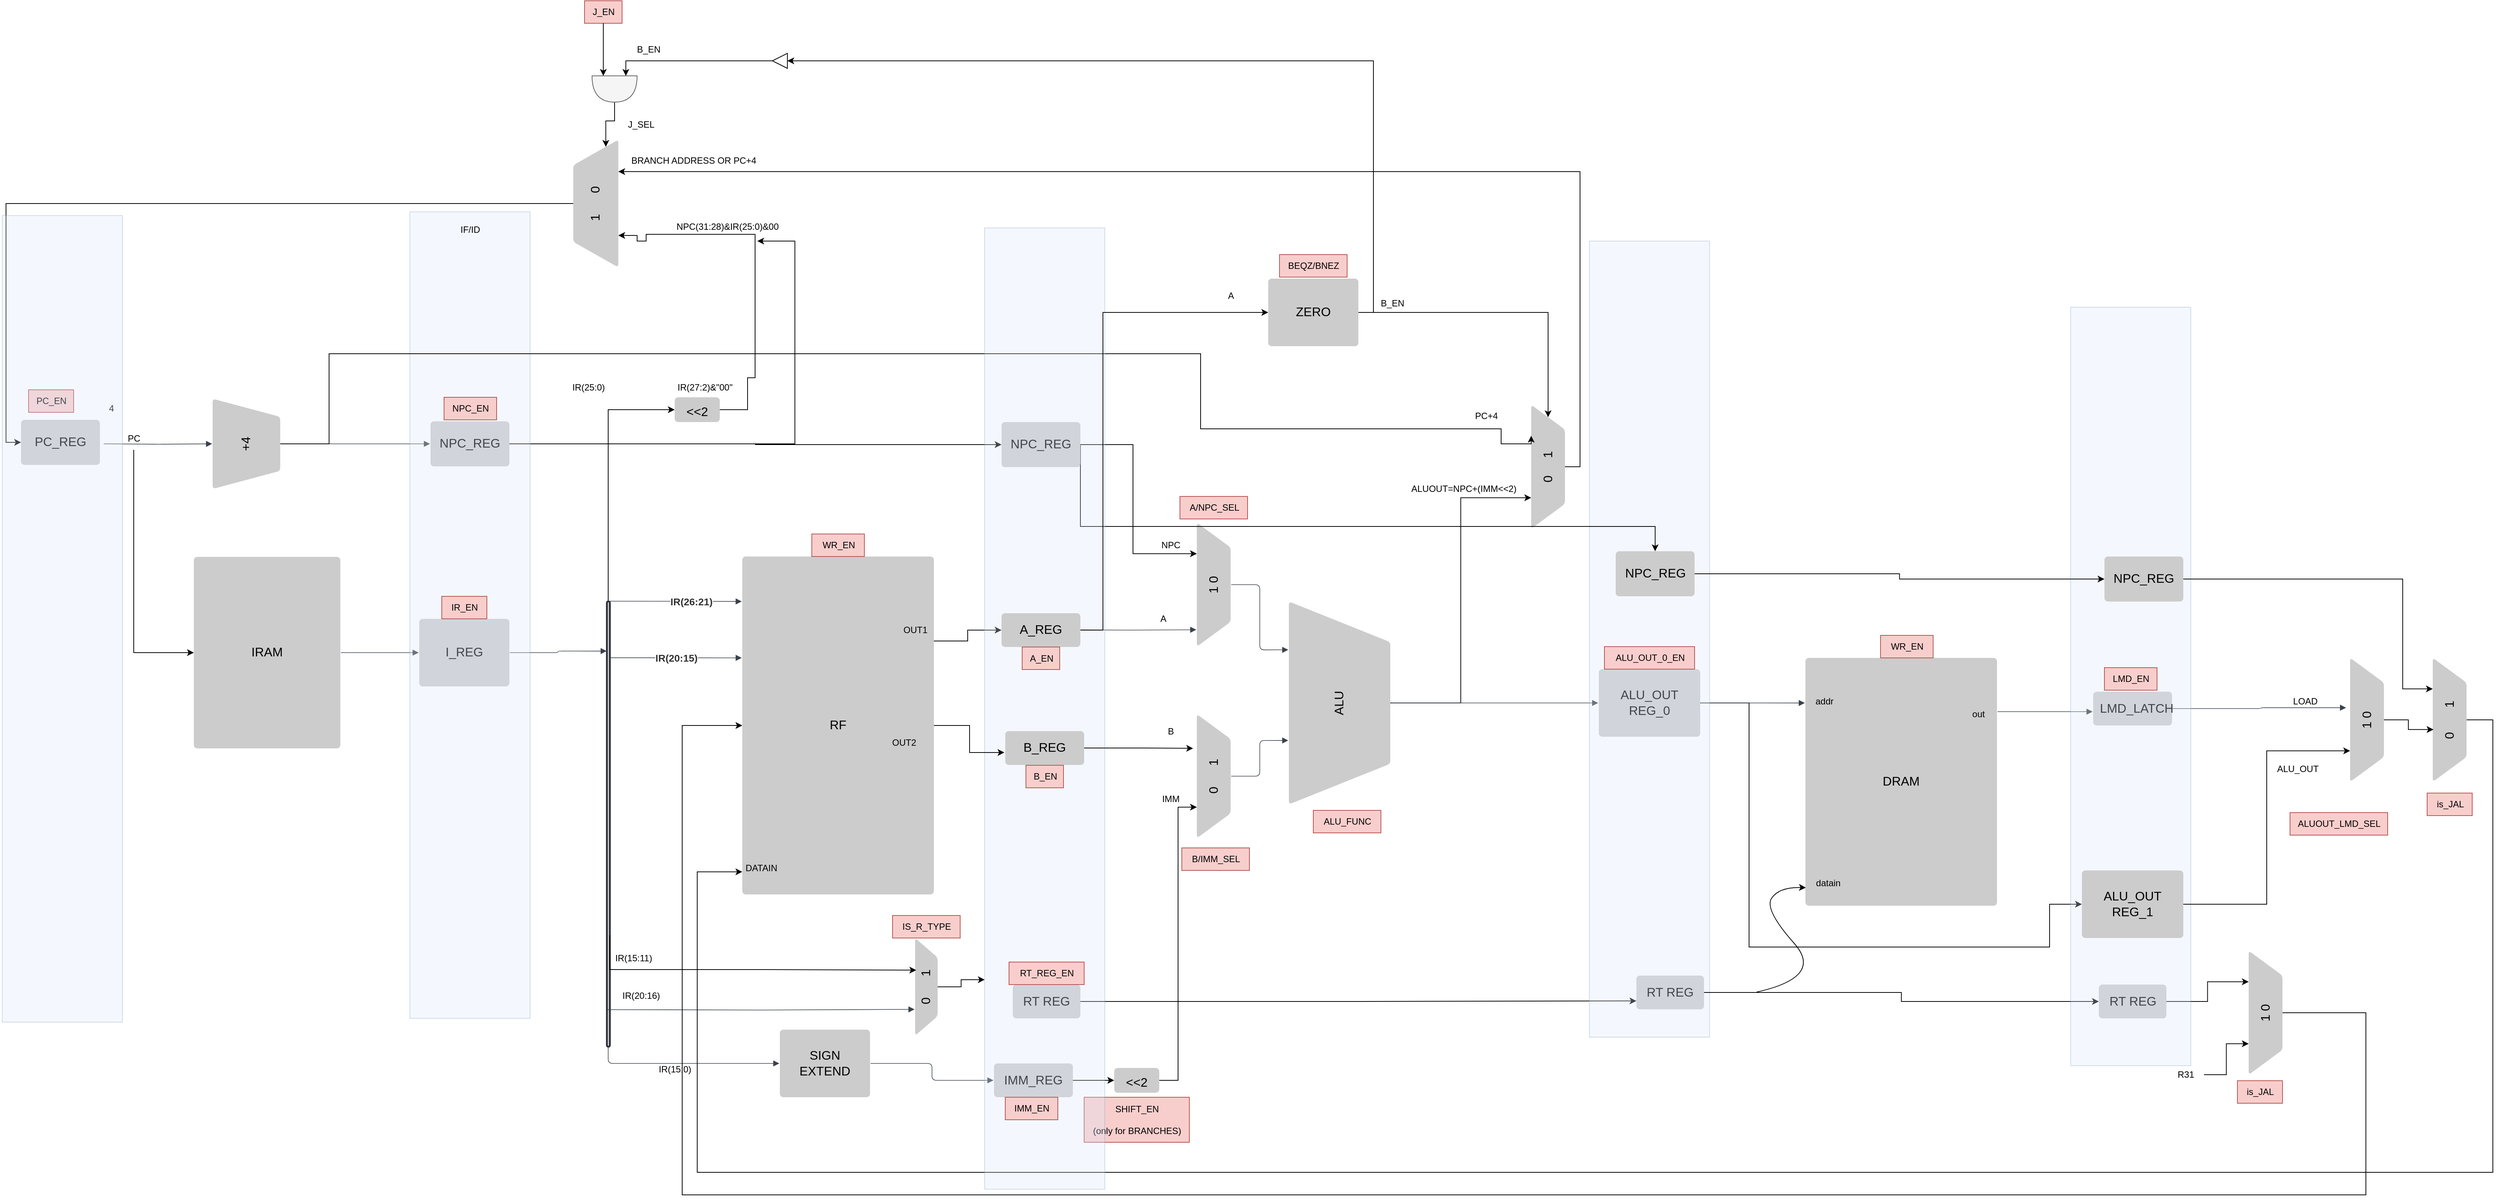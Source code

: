 <mxfile version="24.7.17">
  <diagram name="Pagina-1" id="VF12jzQx4WHkGVCLPFT3">
    <mxGraphModel dx="2577" dy="2039" grid="1" gridSize="10" guides="1" tooltips="1" connect="1" arrows="1" fold="1" page="1" pageScale="1" pageWidth="827" pageHeight="1169" math="0" shadow="0">
      <root>
        <mxCell id="0" />
        <mxCell id="1" parent="0" />
        <mxCell id="ac7sOVTGAVCWWNx8inIU-1" value="IRAM" style="html=1;overflow=block;blockSpacing=1;whiteSpace=wrap;fontSize=16.7;spacing=9;strokeColor=#unset;rounded=1;absoluteArcSize=1;arcSize=9;fillColor=#CCCCCC;strokeWidth=NaN;lucidId=NZ.bleISBhRL;" parent="1" vertex="1">
          <mxGeometry x="-390" y="-359.5" width="195" height="255" as="geometry" />
        </mxCell>
        <mxCell id="ac7sOVTGAVCWWNx8inIU-2" value="+4" style="html=1;overflow=block;blockSpacing=1;whiteSpace=wrap;shape=trapezoid;perimeter=trapezoidPerimeter;anchorPointDirection=0;flipV=1;fontSize=16.7;spacing=3.8;strokeColor=#unset;rounded=1;absoluteArcSize=1;arcSize=9;rotation=-90;fillColor=#CCCCCC;strokeWidth=NaN;lucidId=G0.bH-xJmwz0;" parent="1" vertex="1">
          <mxGeometry x="-380" y="-555" width="120" height="90" as="geometry" />
        </mxCell>
        <mxCell id="nRZXczIh0QPfaE9CZFo--6" style="edgeStyle=orthogonalEdgeStyle;rounded=0;orthogonalLoop=1;jettySize=auto;html=1;exitX=1;exitY=0.5;exitDx=0;exitDy=0;" parent="1" source="ac7sOVTGAVCWWNx8inIU-3" edge="1">
          <mxGeometry relative="1" as="geometry">
            <mxPoint x="360" y="-780" as="targetPoint" />
            <Array as="points">
              <mxPoint x="410" y="-510" />
              <mxPoint x="410" y="-780" />
            </Array>
          </mxGeometry>
        </mxCell>
        <mxCell id="nRZXczIh0QPfaE9CZFo--41" style="edgeStyle=orthogonalEdgeStyle;rounded=0;orthogonalLoop=1;jettySize=auto;html=1;exitX=1;exitY=0.5;exitDx=0;exitDy=0;entryX=0;entryY=0.5;entryDx=0;entryDy=0;" parent="1" source="ac7sOVTGAVCWWNx8inIU-3" target="nRZXczIh0QPfaE9CZFo--38" edge="1">
          <mxGeometry relative="1" as="geometry" />
        </mxCell>
        <mxCell id="ac7sOVTGAVCWWNx8inIU-3" value="NPC_REG" style="html=1;overflow=block;blockSpacing=1;whiteSpace=wrap;fontSize=16.7;spacing=9;strokeColor=#unset;rounded=1;absoluteArcSize=1;arcSize=9;fillColor=#CCCCCC;strokeWidth=NaN;lucidId=.0.b5J2gKZFC;" parent="1" vertex="1">
          <mxGeometry x="-75" y="-540" width="105" height="60" as="geometry" />
        </mxCell>
        <mxCell id="ac7sOVTGAVCWWNx8inIU-4" value="" style="html=1;jettySize=18;whiteSpace=wrap;fontSize=13;strokeColor=#3a414a;strokeOpacity=100;strokeWidth=0.8;rounded=1;arcSize=12;edgeStyle=orthogonalEdgeStyle;startArrow=none;endArrow=block;endFill=1;exitX=0.5;exitY=-0.008;exitPerimeter=0;entryX=-0.007;entryY=0.5;entryPerimeter=0;lucidId=q1.bcqjl9A.W;fillColor=#CCCCCC;" parent="1" source="ac7sOVTGAVCWWNx8inIU-2" target="ac7sOVTGAVCWWNx8inIU-3" edge="1">
          <mxGeometry width="100" height="100" relative="1" as="geometry">
            <Array as="points" />
          </mxGeometry>
        </mxCell>
        <mxCell id="ac7sOVTGAVCWWNx8inIU-5" value="I_REG" style="html=1;overflow=block;blockSpacing=1;whiteSpace=wrap;fontSize=16.7;spacing=9;strokeColor=#unset;rounded=1;absoluteArcSize=1;arcSize=9;fillColor=#CCCCCC;strokeWidth=NaN;lucidId=G1.bgb668lM4;" parent="1" vertex="1">
          <mxGeometry x="-90" y="-277" width="120" height="90" as="geometry" />
        </mxCell>
        <mxCell id="ac7sOVTGAVCWWNx8inIU-6" value="" style="html=1;jettySize=18;whiteSpace=wrap;fontSize=13;strokeColor=#3a414a;strokeOpacity=100;strokeWidth=0.8;rounded=1;arcSize=12;edgeStyle=orthogonalEdgeStyle;startArrow=none;endArrow=block;endFill=1;exitX=1.004;exitY=0.5;exitPerimeter=0;entryX=-0.006;entryY=0.5;entryPerimeter=0;lucidId=X1.b.N6Z9KUz;fillColor=#CCCCCC;" parent="1" source="ac7sOVTGAVCWWNx8inIU-1" target="ac7sOVTGAVCWWNx8inIU-5" edge="1">
          <mxGeometry width="100" height="100" relative="1" as="geometry">
            <Array as="points" />
          </mxGeometry>
        </mxCell>
        <mxCell id="ac7sOVTGAVCWWNx8inIU-7" value="" style="html=1;jettySize=18;whiteSpace=wrap;fontSize=13;strokeColor=#3a414a;strokeOpacity=100;strokeWidth=0.8;rounded=1;arcSize=12;edgeStyle=orthogonalEdgeStyle;startArrow=none;endArrow=block;endFill=1;entryX=0.5;entryY=1.008;entryPerimeter=0;lucidId=.1.bSF-LDqKC;fillColor=#CCCCCC;" parent="1" target="ac7sOVTGAVCWWNx8inIU-2" edge="1">
          <mxGeometry width="100" height="100" relative="1" as="geometry">
            <Array as="points" />
            <mxPoint x="-510" y="-510" as="sourcePoint" />
          </mxGeometry>
        </mxCell>
        <mxCell id="nRZXczIh0QPfaE9CZFo--47" style="edgeStyle=orthogonalEdgeStyle;rounded=0;orthogonalLoop=1;jettySize=auto;html=1;exitX=1;exitY=0.25;exitDx=0;exitDy=0;entryX=0;entryY=0.5;entryDx=0;entryDy=0;" parent="1" source="ac7sOVTGAVCWWNx8inIU-9" target="nRZXczIh0QPfaE9CZFo--44" edge="1">
          <mxGeometry relative="1" as="geometry" />
        </mxCell>
        <mxCell id="ac7sOVTGAVCWWNx8inIU-9" value="RF" style="html=1;overflow=block;blockSpacing=1;whiteSpace=wrap;fontSize=16.7;spacing=9;strokeColor=#unset;rounded=1;absoluteArcSize=1;arcSize=9;fillColor=#CCCCCC;strokeWidth=NaN;lucidId=H2.bUWPoltOj;" parent="1" vertex="1">
          <mxGeometry x="340" y="-360" width="255" height="450" as="geometry" />
        </mxCell>
        <mxCell id="nRZXczIh0QPfaE9CZFo--10" style="edgeStyle=orthogonalEdgeStyle;rounded=0;orthogonalLoop=1;jettySize=auto;html=1;exitX=0;exitY=0.5;exitDx=0;exitDy=0;entryX=0;entryY=0.5;entryDx=0;entryDy=0;" parent="1" source="ac7sOVTGAVCWWNx8inIU-10" target="fmmJrZIQDY4XHAUuEfPH-16" edge="1">
          <mxGeometry relative="1" as="geometry">
            <mxPoint x="160" y="-620" as="targetPoint" />
          </mxGeometry>
        </mxCell>
        <mxCell id="ac7sOVTGAVCWWNx8inIU-10" value="" style="html=1;overflow=block;blockSpacing=1;whiteSpace=wrap;fontSize=13;spacing=0;strokeColor=#282c33;strokeOpacity=100;fillOpacity=100;rounded=1;absoluteArcSize=1;arcSize=9;rotation=-270;fillColor=#CCCCCC;strokeWidth=2.3;lucidId=L3.bN_DKVyZ3;" parent="1" vertex="1">
          <mxGeometry x="-135" y="-6" width="593" height="4" as="geometry" />
        </mxCell>
        <mxCell id="ac7sOVTGAVCWWNx8inIU-11" value="" style="html=1;jettySize=18;whiteSpace=wrap;fontSize=13;strokeColor=#3a414a;strokeOpacity=100;strokeWidth=0.8;rounded=1;arcSize=12;edgeStyle=orthogonalEdgeStyle;startArrow=none;endArrow=block;endFill=1;exitX=1.006;exitY=0.5;exitPerimeter=0;entryX=0.112;entryY=1;entryPerimeter=0;lucidId=73.bG8seZWDH;fillColor=#CCCCCC;" parent="1" source="ac7sOVTGAVCWWNx8inIU-5" target="ac7sOVTGAVCWWNx8inIU-10" edge="1">
          <mxGeometry width="100" height="100" relative="1" as="geometry">
            <Array as="points" />
          </mxGeometry>
        </mxCell>
        <mxCell id="ac7sOVTGAVCWWNx8inIU-12" value="" style="html=1;jettySize=18;whiteSpace=wrap;fontSize=13;strokeColor=#3a414a;strokeOpacity=100;strokeWidth=0.8;rounded=1;arcSize=12;edgeStyle=orthogonalEdgeStyle;startArrow=none;endArrow=block;endFill=1;exitX=0;exitY=0.5;exitPerimeter=0;entryX=-0.003;entryY=0.133;entryPerimeter=0;lucidId=l4.bf2cFCXuF;fillColor=#CCCCCC;" parent="1" source="ac7sOVTGAVCWWNx8inIU-10" target="ac7sOVTGAVCWWNx8inIU-9" edge="1">
          <mxGeometry width="100" height="100" relative="1" as="geometry">
            <Array as="points">
              <mxPoint x="161" y="-300" />
            </Array>
          </mxGeometry>
        </mxCell>
        <mxCell id="ac7sOVTGAVCWWNx8inIU-13" value="IR(26:21)" style="text;html=1;resizable=0;labelBackgroundColor=default;align=center;verticalAlign=middle;fontStyle=1;fontColor=#333333;fontSize=13.3;fillColor=#CCCCCC;" parent="ac7sOVTGAVCWWNx8inIU-12" vertex="1">
          <mxGeometry x="0.244" relative="1" as="geometry">
            <mxPoint as="offset" />
          </mxGeometry>
        </mxCell>
        <mxCell id="ac7sOVTGAVCWWNx8inIU-14" value="" style="html=1;jettySize=18;whiteSpace=wrap;fontSize=13;strokeColor=#3a414a;strokeOpacity=100;strokeWidth=0.8;rounded=1;arcSize=12;edgeStyle=orthogonalEdgeStyle;startArrow=none;endArrow=block;endFill=1;exitX=0.127;exitY=0;exitPerimeter=0;entryX=-0.003;entryY=0.3;entryPerimeter=0;lucidId=M4.b7qHwYOl_;fillColor=#CCCCCC;" parent="1" source="ac7sOVTGAVCWWNx8inIU-10" target="ac7sOVTGAVCWWNx8inIU-9" edge="1">
          <mxGeometry width="100" height="100" relative="1" as="geometry">
            <Array as="points" />
          </mxGeometry>
        </mxCell>
        <mxCell id="ac7sOVTGAVCWWNx8inIU-15" value="IR(20:15)" style="text;html=1;resizable=0;labelBackgroundColor=default;align=center;verticalAlign=middle;fontStyle=1;fontColor=#333333;fontSize=13.3;fillColor=#CCCCCC;" parent="ac7sOVTGAVCWWNx8inIU-14" vertex="1">
          <mxGeometry relative="1" as="geometry">
            <mxPoint as="offset" />
          </mxGeometry>
        </mxCell>
        <mxCell id="ac7sOVTGAVCWWNx8inIU-78" style="edgeStyle=orthogonalEdgeStyle;rounded=0;orthogonalLoop=1;jettySize=auto;html=1;exitX=1;exitY=0.5;exitDx=0;exitDy=0;entryX=0;entryY=0.75;entryDx=0;entryDy=0;" parent="1" source="ac7sOVTGAVCWWNx8inIU-16" target="ac7sOVTGAVCWWNx8inIU-77" edge="1">
          <mxGeometry relative="1" as="geometry" />
        </mxCell>
        <mxCell id="ac7sOVTGAVCWWNx8inIU-16" value="RT REG" style="html=1;overflow=block;blockSpacing=1;whiteSpace=wrap;fontSize=16.7;spacing=9;strokeColor=#unset;rounded=1;absoluteArcSize=1;arcSize=9;fillColor=#CCCCCC;strokeWidth=NaN;lucidId=s6.bUw2Y~71u;" parent="1" vertex="1">
          <mxGeometry x="700" y="210" width="90" height="45" as="geometry" />
        </mxCell>
        <mxCell id="ac7sOVTGAVCWWNx8inIU-17" value="" style="html=1;jettySize=18;whiteSpace=wrap;fontSize=13;strokeColor=#3a414a;strokeOpacity=100;strokeWidth=0.8;rounded=1;arcSize=12;edgeStyle=orthogonalEdgeStyle;startArrow=none;endArrow=block;endFill=1;exitX=0.907;exitY=0.482;exitPerimeter=0;lucidId=r7.b~F78Ozhn;fillColor=#CCCCCC;exitDx=0;exitDy=0;" parent="1" edge="1">
          <mxGeometry width="100" height="100" relative="1" as="geometry">
            <Array as="points" />
            <mxPoint x="160.782" y="243.351" as="sourcePoint" />
            <mxPoint x="569.21" y="243" as="targetPoint" />
          </mxGeometry>
        </mxCell>
        <mxCell id="ac7sOVTGAVCWWNx8inIU-25" value="1              0" style="html=1;overflow=block;blockSpacing=1;whiteSpace=wrap;shape=trapezoid;perimeter=trapezoidPerimeter;anchorPointDirection=0;flipV=1;fontSize=16.7;spacing=3.8;strokeColor=#unset;rounded=1;absoluteArcSize=1;arcSize=9;rotation=-90;fillColor=#CCCCCC;strokeWidth=NaN;lucidId=2-.bkO_QN1l9;" parent="1" vertex="1">
          <mxGeometry x="885" y="-345" width="165" height="45" as="geometry" />
        </mxCell>
        <mxCell id="ac7sOVTGAVCWWNx8inIU-26" value="" style="html=1;jettySize=18;whiteSpace=wrap;fontSize=13;strokeColor=#3a414a;strokeOpacity=100;strokeWidth=0.8;rounded=1;arcSize=12;edgeStyle=orthogonalEdgeStyle;startArrow=none;endArrow=block;endFill=1;exitX=1.008;exitY=0.5;exitPerimeter=0;entryX=0.136;entryY=1.017;entryPerimeter=0;lucidId=d..bWcxfh9yc;fillColor=#CCCCCC;" parent="1" target="ac7sOVTGAVCWWNx8inIU-25" edge="1">
          <mxGeometry width="100" height="100" relative="1" as="geometry">
            <Array as="points" />
            <mxPoint x="765.72" y="-262.5" as="sourcePoint" />
          </mxGeometry>
        </mxCell>
        <mxCell id="ac7sOVTGAVCWWNx8inIU-27" value="0&amp;nbsp; &amp;nbsp; &amp;nbsp; 1" style="html=1;overflow=block;blockSpacing=1;whiteSpace=wrap;shape=trapezoid;perimeter=trapezoidPerimeter;anchorPointDirection=0;flipV=1;fontSize=16.7;spacing=3.8;strokeColor=#unset;rounded=1;absoluteArcSize=1;arcSize=9;rotation=-90;fillColor=#CCCCCC;strokeWidth=NaN;lucidId=h..bFnlfb-6j;" parent="1" vertex="1">
          <mxGeometry x="885" y="-90" width="165" height="45" as="geometry" />
        </mxCell>
        <mxCell id="ac7sOVTGAVCWWNx8inIU-29" value="SIGN EXTEND" style="html=1;overflow=block;blockSpacing=1;whiteSpace=wrap;fontSize=16.7;spacing=9;strokeColor=#unset;rounded=1;absoluteArcSize=1;arcSize=9;fillColor=#CCCCCC;strokeWidth=NaN;lucidId=G..bvApT_t3W;" parent="1" vertex="1">
          <mxGeometry x="390" y="270" width="120" height="90" as="geometry" />
        </mxCell>
        <mxCell id="nRZXczIh0QPfaE9CZFo--35" style="edgeStyle=orthogonalEdgeStyle;rounded=0;orthogonalLoop=1;jettySize=auto;html=1;exitX=1;exitY=0.5;exitDx=0;exitDy=0;" parent="1" source="ac7sOVTGAVCWWNx8inIU-30" target="nRZXczIh0QPfaE9CZFo--34" edge="1">
          <mxGeometry relative="1" as="geometry" />
        </mxCell>
        <mxCell id="ac7sOVTGAVCWWNx8inIU-30" value="IMM_REG" style="html=1;overflow=block;blockSpacing=1;whiteSpace=wrap;fontSize=16.7;spacing=9;strokeColor=#unset;rounded=1;absoluteArcSize=1;arcSize=9;fillColor=#CCCCCC;strokeWidth=NaN;lucidId=T..bcRVUp2EA;" parent="1" vertex="1">
          <mxGeometry x="675" y="315" width="105" height="45" as="geometry" />
        </mxCell>
        <mxCell id="ac7sOVTGAVCWWNx8inIU-32" value="" style="html=1;jettySize=18;whiteSpace=wrap;fontSize=13;strokeColor=#3a414a;strokeOpacity=100;strokeWidth=0.8;rounded=1;arcSize=12;edgeStyle=orthogonalEdgeStyle;startArrow=none;endArrow=block;endFill=1;exitX=1.006;exitY=0.5;exitPerimeter=0;entryX=-0.007;entryY=0.5;entryPerimeter=0;lucidId=q~.bLJ_eAHj7;fillColor=#CCCCCC;" parent="1" source="ac7sOVTGAVCWWNx8inIU-29" target="ac7sOVTGAVCWWNx8inIU-30" edge="1">
          <mxGeometry width="100" height="100" relative="1" as="geometry">
            <Array as="points" />
          </mxGeometry>
        </mxCell>
        <mxCell id="ac7sOVTGAVCWWNx8inIU-33" value="" style="html=1;jettySize=18;whiteSpace=wrap;fontSize=13;strokeColor=#3a414a;strokeOpacity=100;strokeWidth=0.8;rounded=1;arcSize=12;edgeStyle=orthogonalEdgeStyle;startArrow=none;endArrow=block;endFill=1;exitX=1;exitY=0.5;exitPerimeter=0;entryX=-0.006;entryY=0.5;entryPerimeter=0;lucidId=w~.b2HRJZFZV;fillColor=#CCCCCC;" parent="1" source="ac7sOVTGAVCWWNx8inIU-10" target="ac7sOVTGAVCWWNx8inIU-29" edge="1">
          <mxGeometry width="100" height="100" relative="1" as="geometry">
            <Array as="points" />
          </mxGeometry>
        </mxCell>
        <mxCell id="nRZXczIh0QPfaE9CZFo--50" style="edgeStyle=orthogonalEdgeStyle;rounded=0;orthogonalLoop=1;jettySize=auto;html=1;exitX=0.5;exitY=1;exitDx=0;exitDy=0;entryX=0.25;entryY=0;entryDx=0;entryDy=0;" parent="1" source="ac7sOVTGAVCWWNx8inIU-35" target="ac7sOVTGAVCWWNx8inIU-46" edge="1">
          <mxGeometry relative="1" as="geometry" />
        </mxCell>
        <mxCell id="ac7sOVTGAVCWWNx8inIU-35" value="ALU" style="html=1;overflow=block;blockSpacing=1;whiteSpace=wrap;shape=trapezoid;perimeter=trapezoidPerimeter;anchorPointDirection=0;flipV=1;fontSize=16.7;spacing=3.8;strokeColor=#unset;rounded=1;absoluteArcSize=1;arcSize=9;rotation=-90;fillColor=#CCCCCC;strokeWidth=NaN;lucidId=5~.bmkFsNDUP;" parent="1" vertex="1">
          <mxGeometry x="1000" y="-232.5" width="270" height="135" as="geometry" />
        </mxCell>
        <mxCell id="ac7sOVTGAVCWWNx8inIU-36" value="" style="html=1;jettySize=18;whiteSpace=wrap;fontSize=13;strokeColor=#3a414a;strokeOpacity=100;strokeWidth=0.8;rounded=1;arcSize=12;edgeStyle=orthogonalEdgeStyle;startArrow=none;endArrow=block;endFill=1;exitX=0.5;exitY=-0.017;exitPerimeter=0;entryX=0.762;entryY=1.006;entryPerimeter=0;lucidId=ea~bzaqUqrwT;fillColor=#CCCCCC;" parent="1" source="ac7sOVTGAVCWWNx8inIU-25" target="ac7sOVTGAVCWWNx8inIU-35" edge="1">
          <mxGeometry width="100" height="100" relative="1" as="geometry">
            <Array as="points" />
          </mxGeometry>
        </mxCell>
        <mxCell id="ac7sOVTGAVCWWNx8inIU-37" value="" style="html=1;jettySize=18;whiteSpace=wrap;fontSize=13;strokeColor=#3a414a;strokeOpacity=100;strokeWidth=0.8;rounded=1;arcSize=12;edgeStyle=orthogonalEdgeStyle;startArrow=none;endArrow=block;endFill=1;exitX=0.5;exitY=-0.017;exitPerimeter=0;entryX=0.315;entryY=1.006;entryPerimeter=0;lucidId=ha~b2LAzTOf_;fillColor=#CCCCCC;" parent="1" source="ac7sOVTGAVCWWNx8inIU-27" target="ac7sOVTGAVCWWNx8inIU-35" edge="1">
          <mxGeometry width="100" height="100" relative="1" as="geometry">
            <Array as="points" />
          </mxGeometry>
        </mxCell>
        <mxCell id="nRZXczIh0QPfaE9CZFo--66" style="edgeStyle=orthogonalEdgeStyle;rounded=0;orthogonalLoop=1;jettySize=auto;html=1;exitX=1;exitY=0.5;exitDx=0;exitDy=0;entryX=0;entryY=0.5;entryDx=0;entryDy=0;" parent="1" source="ac7sOVTGAVCWWNx8inIU-38" target="nRZXczIh0QPfaE9CZFo--65" edge="1">
          <mxGeometry relative="1" as="geometry">
            <Array as="points">
              <mxPoint x="1680" y="-165" />
              <mxPoint x="1680" y="160" />
              <mxPoint x="2080" y="160" />
            </Array>
          </mxGeometry>
        </mxCell>
        <mxCell id="ac7sOVTGAVCWWNx8inIU-38" value="ALU_OUT&lt;div&gt;REG_0&lt;/div&gt;" style="html=1;overflow=block;blockSpacing=1;whiteSpace=wrap;fontSize=16.7;spacing=9;strokeColor=#unset;rounded=1;absoluteArcSize=1;arcSize=9;fillColor=#CCCCCC;strokeWidth=NaN;lucidId=pa~bUy_UjYQS;" parent="1" vertex="1">
          <mxGeometry x="1480" y="-210" width="135" height="90" as="geometry" />
        </mxCell>
        <mxCell id="ac7sOVTGAVCWWNx8inIU-39" value="" style="html=1;jettySize=18;whiteSpace=wrap;fontSize=13;strokeColor=#3a414a;strokeOpacity=100;strokeWidth=0.8;rounded=1;arcSize=12;edgeStyle=orthogonalEdgeStyle;startArrow=none;endArrow=block;endFill=1;exitX=0.5;exitY=-0.006;exitPerimeter=0;entryX=-0.006;entryY=0.5;entryPerimeter=0;lucidId=Fa~bCdC818QO;fillColor=#CCCCCC;" parent="1" source="ac7sOVTGAVCWWNx8inIU-35" target="ac7sOVTGAVCWWNx8inIU-38" edge="1">
          <mxGeometry width="100" height="100" relative="1" as="geometry">
            <Array as="points" />
          </mxGeometry>
        </mxCell>
        <mxCell id="nRZXczIh0QPfaE9CZFo--26" style="edgeStyle=orthogonalEdgeStyle;rounded=0;orthogonalLoop=1;jettySize=auto;html=1;exitX=1;exitY=0.5;exitDx=0;exitDy=0;entryX=1;entryY=0.5;entryDx=0;entryDy=0;" parent="1" source="ac7sOVTGAVCWWNx8inIU-40" target="ac7sOVTGAVCWWNx8inIU-46" edge="1">
          <mxGeometry relative="1" as="geometry" />
        </mxCell>
        <mxCell id="nRZXczIh0QPfaE9CZFo--77" style="edgeStyle=orthogonalEdgeStyle;rounded=0;orthogonalLoop=1;jettySize=auto;html=1;exitX=1;exitY=0.5;exitDx=0;exitDy=0;entryX=0;entryY=0.5;entryDx=0;entryDy=0;" parent="1" source="ac7sOVTGAVCWWNx8inIU-40" target="nRZXczIh0QPfaE9CZFo--74" edge="1">
          <mxGeometry relative="1" as="geometry" />
        </mxCell>
        <mxCell id="ac7sOVTGAVCWWNx8inIU-40" value="ZERO" style="html=1;overflow=block;blockSpacing=1;whiteSpace=wrap;fontSize=16.7;spacing=9;strokeColor=#unset;rounded=1;absoluteArcSize=1;arcSize=9;fillColor=#CCCCCC;strokeWidth=NaN;lucidId=~b~bWt8LsWKc;" parent="1" vertex="1">
          <mxGeometry x="1040" y="-730" width="120" height="90" as="geometry" />
        </mxCell>
        <mxCell id="ac7sOVTGAVCWWNx8inIU-44" value="DRAM" style="html=1;overflow=block;blockSpacing=1;whiteSpace=wrap;fontSize=16.7;spacing=9;strokeColor=#unset;rounded=1;absoluteArcSize=1;arcSize=9;fillColor=#CCCCCC;strokeWidth=NaN;lucidId=.c~b~QnuRb7.;" parent="1" vertex="1">
          <mxGeometry x="1755" y="-225" width="255" height="330" as="geometry" />
        </mxCell>
        <mxCell id="ac7sOVTGAVCWWNx8inIU-45" value="" style="html=1;jettySize=18;whiteSpace=wrap;fontSize=13;strokeColor=#3a414a;strokeOpacity=100;strokeWidth=0.8;rounded=1;arcSize=12;edgeStyle=orthogonalEdgeStyle;startArrow=none;endArrow=block;endFill=1;exitX=1.006;exitY=0.5;exitPerimeter=0;entryX=-0.003;entryY=0.182;entryPerimeter=0;lucidId=id~baQ_sWXde;fillColor=#CCCCCC;" parent="1" source="ac7sOVTGAVCWWNx8inIU-38" target="ac7sOVTGAVCWWNx8inIU-44" edge="1">
          <mxGeometry width="100" height="100" relative="1" as="geometry">
            <Array as="points" />
          </mxGeometry>
        </mxCell>
        <mxCell id="nRZXczIh0QPfaE9CZFo--23" style="edgeStyle=orthogonalEdgeStyle;rounded=0;orthogonalLoop=1;jettySize=auto;html=1;exitX=0.5;exitY=1;exitDx=0;exitDy=0;entryX=0.75;entryY=1;entryDx=0;entryDy=0;" parent="1" source="ac7sOVTGAVCWWNx8inIU-46" target="nRZXczIh0QPfaE9CZFo--5" edge="1">
          <mxGeometry relative="1" as="geometry" />
        </mxCell>
        <mxCell id="ac7sOVTGAVCWWNx8inIU-46" value="0&amp;nbsp; &amp;nbsp; &amp;nbsp;1" style="html=1;overflow=block;blockSpacing=1;whiteSpace=wrap;shape=trapezoid;perimeter=trapezoidPerimeter;anchorPointDirection=0;flipV=1;fontSize=16.7;spacing=3.8;strokeColor=#unset;rounded=1;absoluteArcSize=1;arcSize=9;rotation=-90;fillColor=#CCCCCC;strokeWidth=NaN;lucidId=rd~b5ookRC-n;" parent="1" vertex="1">
          <mxGeometry x="1330" y="-502" width="165" height="45" as="geometry" />
        </mxCell>
        <mxCell id="ac7sOVTGAVCWWNx8inIU-58" value="LMD_LATCH" style="html=1;overflow=block;blockSpacing=1;whiteSpace=wrap;fontSize=16.7;spacing=9;strokeColor=#unset;rounded=1;absoluteArcSize=1;arcSize=9;fillColor=#CCCCCC;strokeWidth=NaN;lucidId=eg~b-JY1N7mW;" parent="1" vertex="1">
          <mxGeometry x="2138" y="-180" width="105" height="45" as="geometry" />
        </mxCell>
        <mxCell id="ac7sOVTGAVCWWNx8inIU-59" value="" style="html=1;jettySize=18;whiteSpace=wrap;fontSize=13;strokeColor=#3a414a;strokeOpacity=100;strokeWidth=0.8;rounded=1;arcSize=12;edgeStyle=orthogonalEdgeStyle;startArrow=none;endArrow=block;endFill=1;exitX=1.003;exitY=0.217;exitPerimeter=0;entryX=-0.007;entryY=0.592;entryPerimeter=0;lucidId=og~bnlqFya~X;fillColor=#CCCCCC;" parent="1" source="ac7sOVTGAVCWWNx8inIU-44" target="ac7sOVTGAVCWWNx8inIU-58" edge="1">
          <mxGeometry width="100" height="100" relative="1" as="geometry">
            <Array as="points" />
          </mxGeometry>
        </mxCell>
        <mxCell id="ac7sOVTGAVCWWNx8inIU-60" value="1              0" style="html=1;overflow=block;blockSpacing=1;whiteSpace=wrap;shape=trapezoid;perimeter=trapezoidPerimeter;anchorPointDirection=0;flipV=1;fontSize=16.7;spacing=3.8;strokeColor=#unset;rounded=1;absoluteArcSize=1;arcSize=9;rotation=-90;fillColor=#CCCCCC;strokeWidth=NaN;lucidId=7g~bPdMxeu3h;" parent="1" vertex="1">
          <mxGeometry x="2420" y="-165" width="165" height="45" as="geometry" />
        </mxCell>
        <mxCell id="ac7sOVTGAVCWWNx8inIU-61" value="" style="html=1;jettySize=18;whiteSpace=wrap;fontSize=13;strokeColor=#3a414a;strokeOpacity=100;strokeWidth=0.8;rounded=1;arcSize=12;edgeStyle=orthogonalEdgeStyle;startArrow=none;endArrow=block;endFill=1;exitX=1.007;exitY=0.5;exitPerimeter=0;entryX=0.598;entryY=1.12;entryPerimeter=0;lucidId=~g~btoxbweH1;fillColor=#CCCCCC;entryDx=0;entryDy=0;" parent="1" source="ac7sOVTGAVCWWNx8inIU-58" target="ac7sOVTGAVCWWNx8inIU-60" edge="1">
          <mxGeometry width="100" height="100" relative="1" as="geometry">
            <Array as="points" />
          </mxGeometry>
        </mxCell>
        <mxCell id="ac7sOVTGAVCWWNx8inIU-63" value="PC" style="text;html=1;align=center;verticalAlign=middle;resizable=0;points=[];autosize=1;strokeColor=none;fillColor=none;" parent="1" vertex="1">
          <mxGeometry x="-490" y="-532" width="40" height="30" as="geometry" />
        </mxCell>
        <mxCell id="ac7sOVTGAVCWWNx8inIU-64" value="OUT1" style="text;html=1;align=center;verticalAlign=middle;resizable=0;points=[];autosize=1;strokeColor=none;fillColor=none;" parent="1" vertex="1">
          <mxGeometry x="540" y="-277" width="60" height="30" as="geometry" />
        </mxCell>
        <mxCell id="ac7sOVTGAVCWWNx8inIU-65" value="OUT2" style="text;html=1;align=center;verticalAlign=middle;resizable=0;points=[];autosize=1;strokeColor=none;fillColor=none;" parent="1" vertex="1">
          <mxGeometry x="525" y="-127.5" width="60" height="30" as="geometry" />
        </mxCell>
        <mxCell id="ac7sOVTGAVCWWNx8inIU-66" value="B" style="text;html=1;align=center;verticalAlign=middle;resizable=0;points=[];autosize=1;strokeColor=none;fillColor=none;" parent="1" vertex="1">
          <mxGeometry x="895" y="-142" width="30" height="30" as="geometry" />
        </mxCell>
        <mxCell id="ac7sOVTGAVCWWNx8inIU-67" value="IMM" style="text;html=1;align=center;verticalAlign=middle;resizable=0;points=[];autosize=1;strokeColor=none;fillColor=none;" parent="1" vertex="1">
          <mxGeometry x="885" y="-52" width="50" height="30" as="geometry" />
        </mxCell>
        <mxCell id="ac7sOVTGAVCWWNx8inIU-68" value="NPC" style="text;html=1;align=center;verticalAlign=middle;resizable=0;points=[];autosize=1;strokeColor=none;fillColor=none;" parent="1" vertex="1">
          <mxGeometry x="885" y="-390" width="50" height="30" as="geometry" />
        </mxCell>
        <mxCell id="ac7sOVTGAVCWWNx8inIU-69" value="A" style="text;html=1;align=center;verticalAlign=middle;resizable=0;points=[];autosize=1;strokeColor=none;fillColor=none;" parent="1" vertex="1">
          <mxGeometry x="885" y="-292" width="30" height="30" as="geometry" />
        </mxCell>
        <mxCell id="ac7sOVTGAVCWWNx8inIU-75" value="IR(15:0)" style="text;html=1;align=center;verticalAlign=middle;resizable=0;points=[];autosize=1;strokeColor=none;fillColor=none;" parent="1" vertex="1">
          <mxGeometry x="215" y="308" width="70" height="30" as="geometry" />
        </mxCell>
        <mxCell id="ac7sOVTGAVCWWNx8inIU-76" value="IR(20:16)" style="text;html=1;align=center;verticalAlign=middle;resizable=0;points=[];autosize=1;strokeColor=none;fillColor=none;" parent="1" vertex="1">
          <mxGeometry x="170" y="210" width="70" height="30" as="geometry" />
        </mxCell>
        <mxCell id="ac7sOVTGAVCWWNx8inIU-77" value="RT REG" style="html=1;overflow=block;blockSpacing=1;whiteSpace=wrap;fontSize=16.7;spacing=9;strokeColor=#unset;rounded=1;absoluteArcSize=1;arcSize=9;fillColor=#CCCCCC;strokeWidth=NaN;lucidId=s6.bUw2Y~71u;" parent="1" vertex="1">
          <mxGeometry x="1530" y="198" width="90" height="45" as="geometry" />
        </mxCell>
        <mxCell id="ac7sOVTGAVCWWNx8inIU-82" style="edgeStyle=orthogonalEdgeStyle;rounded=0;orthogonalLoop=1;jettySize=auto;html=1;exitX=0.5;exitY=1;exitDx=0;exitDy=0;entryX=0;entryY=0.5;entryDx=0;entryDy=0;" parent="1" source="YRULU-C75Uj-PIv2L5jC-1" target="ac7sOVTGAVCWWNx8inIU-9" edge="1">
          <mxGeometry relative="1" as="geometry">
            <Array as="points">
              <mxPoint x="2501" y="248" />
              <mxPoint x="2501" y="490" />
              <mxPoint x="260" y="490" />
              <mxPoint x="260" y="-135" />
            </Array>
          </mxGeometry>
        </mxCell>
        <mxCell id="ac7sOVTGAVCWWNx8inIU-81" style="edgeStyle=orthogonalEdgeStyle;rounded=0;orthogonalLoop=1;jettySize=auto;html=1;entryX=0;entryY=0.933;entryDx=0;entryDy=0;entryPerimeter=0;exitX=0.5;exitY=1;exitDx=0;exitDy=0;" parent="1" source="YRULU-C75Uj-PIv2L5jC-11" target="ac7sOVTGAVCWWNx8inIU-9" edge="1">
          <mxGeometry relative="1" as="geometry">
            <Array as="points">
              <mxPoint x="2670" y="-142" />
              <mxPoint x="2670" y="460" />
              <mxPoint x="280" y="460" />
              <mxPoint x="280" y="60" />
            </Array>
            <mxPoint x="2670" y="-130" as="sourcePoint" />
          </mxGeometry>
        </mxCell>
        <mxCell id="ac7sOVTGAVCWWNx8inIU-84" value="" style="rounded=0;whiteSpace=wrap;html=1;opacity=30;fillColor=#dae8fc;strokeColor=#6c8ebf;perimeterSpacing=0;" parent="1" vertex="1">
          <mxGeometry x="-102.5" y="-819" width="160" height="1074" as="geometry" />
        </mxCell>
        <mxCell id="ac7sOVTGAVCWWNx8inIU-86" value="" style="rounded=0;whiteSpace=wrap;html=1;opacity=30;fillColor=#dae8fc;strokeColor=#6c8ebf;perimeterSpacing=0;" parent="1" vertex="1">
          <mxGeometry x="1467.5" y="-780" width="160" height="1060" as="geometry" />
        </mxCell>
        <mxCell id="ac7sOVTGAVCWWNx8inIU-87" value="" style="edgeStyle=orthogonalEdgeStyle;rounded=0;orthogonalLoop=1;jettySize=auto;html=1;exitX=1;exitY=0.5;exitDx=0;exitDy=0;" parent="1" source="ac7sOVTGAVCWWNx8inIU-77" target="ac7sOVTGAVCWWNx8inIU-80" edge="1">
          <mxGeometry relative="1" as="geometry">
            <mxPoint x="2390" y="240" as="targetPoint" />
            <mxPoint x="1568" y="221" as="sourcePoint" />
          </mxGeometry>
        </mxCell>
        <mxCell id="YRULU-C75Uj-PIv2L5jC-2" style="edgeStyle=orthogonalEdgeStyle;rounded=0;orthogonalLoop=1;jettySize=auto;html=1;exitX=1;exitY=0.5;exitDx=0;exitDy=0;entryX=0.75;entryY=0;entryDx=0;entryDy=0;" edge="1" parent="1" source="ac7sOVTGAVCWWNx8inIU-80" target="YRULU-C75Uj-PIv2L5jC-1">
          <mxGeometry relative="1" as="geometry" />
        </mxCell>
        <mxCell id="ac7sOVTGAVCWWNx8inIU-80" value="RT REG" style="html=1;overflow=block;blockSpacing=1;whiteSpace=wrap;fontSize=16.7;spacing=9;strokeColor=#unset;rounded=1;absoluteArcSize=1;arcSize=9;fillColor=#CCCCCC;strokeWidth=NaN;lucidId=s6.bUw2Y~71u;" parent="1" vertex="1">
          <mxGeometry x="2145.5" y="210" width="90" height="45" as="geometry" />
        </mxCell>
        <mxCell id="ac7sOVTGAVCWWNx8inIU-88" value="" style="rounded=0;whiteSpace=wrap;html=1;opacity=30;fillColor=#dae8fc;strokeColor=#6c8ebf;perimeterSpacing=0;" parent="1" vertex="1">
          <mxGeometry x="2108" y="-692" width="160" height="1010" as="geometry" />
        </mxCell>
        <mxCell id="fmmJrZIQDY4XHAUuEfPH-9" value="NPC(31:28)&amp;amp;IR(25:0)&amp;amp;00" style="text;html=1;align=center;verticalAlign=middle;resizable=0;points=[];autosize=1;strokeColor=none;fillColor=none;" parent="1" vertex="1">
          <mxGeometry x="240" y="-814" width="160" height="30" as="geometry" />
        </mxCell>
        <mxCell id="nRZXczIh0QPfaE9CZFo--12" style="edgeStyle=orthogonalEdgeStyle;rounded=0;orthogonalLoop=1;jettySize=auto;html=1;exitX=1;exitY=0.5;exitDx=0;exitDy=0;entryX=0.25;entryY=1;entryDx=0;entryDy=0;" parent="1" source="fmmJrZIQDY4XHAUuEfPH-16" target="nRZXczIh0QPfaE9CZFo--5" edge="1">
          <mxGeometry relative="1" as="geometry">
            <mxPoint x="347" y="-555" as="sourcePoint" />
            <mxPoint x="200" y="-790" as="targetPoint" />
            <Array as="points">
              <mxPoint x="347" y="-555" />
              <mxPoint x="347" y="-598" />
              <mxPoint x="357" y="-598" />
              <mxPoint x="357" y="-789" />
              <mxPoint x="212" y="-789" />
              <mxPoint x="212" y="-780" />
              <mxPoint x="200" y="-780" />
              <mxPoint x="200" y="-787" />
            </Array>
          </mxGeometry>
        </mxCell>
        <mxCell id="fmmJrZIQDY4XHAUuEfPH-16" value="&amp;lt;&amp;lt;2" style="html=1;overflow=block;blockSpacing=1;whiteSpace=wrap;fontSize=16.7;spacing=9;strokeColor=#unset;rounded=1;absoluteArcSize=1;arcSize=9;fillColor=#CCCCCC;strokeWidth=NaN;lucidId=~b~bWt8LsWKc;" parent="1" vertex="1">
          <mxGeometry x="250" y="-572" width="60" height="33" as="geometry" />
        </mxCell>
        <mxCell id="fmmJrZIQDY4XHAUuEfPH-17" value="IR(25:0)" style="text;html=1;align=center;verticalAlign=middle;resizable=0;points=[];autosize=1;strokeColor=none;fillColor=none;" parent="1" vertex="1">
          <mxGeometry x="100" y="-600" width="70" height="30" as="geometry" />
        </mxCell>
        <mxCell id="fmmJrZIQDY4XHAUuEfPH-18" value="IR(27:2)&amp;amp;&quot;00&quot;" style="text;html=1;align=center;verticalAlign=middle;resizable=0;points=[];autosize=1;strokeColor=none;fillColor=none;" parent="1" vertex="1">
          <mxGeometry x="240" y="-600" width="100" height="30" as="geometry" />
        </mxCell>
        <mxCell id="fmmJrZIQDY4XHAUuEfPH-19" value="" style="endArrow=classic;html=1;rounded=0;entryX=0;entryY=0.5;entryDx=0;entryDy=0;" parent="1" source="ac7sOVTGAVCWWNx8inIU-63" target="ac7sOVTGAVCWWNx8inIU-1" edge="1">
          <mxGeometry width="50" height="50" relative="1" as="geometry">
            <mxPoint x="-450" y="-450" as="sourcePoint" />
            <mxPoint x="-400" y="-500" as="targetPoint" />
            <Array as="points">
              <mxPoint x="-470" y="-232" />
            </Array>
          </mxGeometry>
        </mxCell>
        <mxCell id="fmmJrZIQDY4XHAUuEfPH-22" value="4" style="text;html=1;align=center;verticalAlign=middle;resizable=0;points=[];autosize=1;strokeColor=none;fillColor=none;" parent="1" vertex="1">
          <mxGeometry x="-515" y="-572" width="30" height="30" as="geometry" />
        </mxCell>
        <mxCell id="nRZXczIh0QPfaE9CZFo--4" value="PC_REG" style="html=1;overflow=block;blockSpacing=1;whiteSpace=wrap;fontSize=16.7;spacing=9;strokeColor=#unset;rounded=1;absoluteArcSize=1;arcSize=9;fillColor=#CCCCCC;strokeWidth=NaN;lucidId=.0.b5J2gKZFC;" parent="1" vertex="1">
          <mxGeometry x="-620" y="-542" width="105" height="60" as="geometry" />
        </mxCell>
        <mxCell id="nRZXczIh0QPfaE9CZFo--7" style="edgeStyle=orthogonalEdgeStyle;rounded=0;orthogonalLoop=1;jettySize=auto;html=1;exitX=0.5;exitY=0;exitDx=0;exitDy=0;entryX=0;entryY=0.5;entryDx=0;entryDy=0;" parent="1" source="nRZXczIh0QPfaE9CZFo--5" target="nRZXczIh0QPfaE9CZFo--4" edge="1">
          <mxGeometry relative="1" as="geometry" />
        </mxCell>
        <mxCell id="nRZXczIh0QPfaE9CZFo--5" value="1&amp;nbsp; &amp;nbsp; &amp;nbsp; 0" style="html=1;overflow=block;blockSpacing=1;whiteSpace=wrap;shape=trapezoid;perimeter=trapezoidPerimeter;anchorPointDirection=0;flipV=1;fontSize=16.7;spacing=3.8;strokeColor=#unset;rounded=1;absoluteArcSize=1;arcSize=9;rotation=-90;fillColor=#CCCCCC;strokeWidth=NaN;lucidId=G0.bH-xJmwz0;direction=west;" parent="1" vertex="1">
          <mxGeometry x="60" y="-860" width="170" height="60" as="geometry" />
        </mxCell>
        <mxCell id="nRZXczIh0QPfaE9CZFo--8" value="J_EN" style="text;html=1;align=center;verticalAlign=middle;resizable=0;points=[];autosize=1;strokeColor=#b85450;fillColor=#f8cecc;" parent="1" vertex="1">
          <mxGeometry x="130" y="-1100" width="50" height="30" as="geometry" />
        </mxCell>
        <mxCell id="nRZXczIh0QPfaE9CZFo--20" value="IF/ID" style="text;html=1;align=center;verticalAlign=middle;whiteSpace=wrap;rounded=0;" parent="1" vertex="1">
          <mxGeometry x="-52" y="-810" width="60" height="30" as="geometry" />
        </mxCell>
        <mxCell id="nRZXczIh0QPfaE9CZFo--22" style="edgeStyle=orthogonalEdgeStyle;rounded=0;orthogonalLoop=1;jettySize=auto;html=1;exitX=0.5;exitY=1;exitDx=0;exitDy=0;entryX=0.75;entryY=0;entryDx=0;entryDy=0;" parent="1" source="ac7sOVTGAVCWWNx8inIU-2" target="ac7sOVTGAVCWWNx8inIU-46" edge="1">
          <mxGeometry relative="1" as="geometry">
            <mxPoint x="1431" y="-510" as="targetPoint" />
            <Array as="points">
              <mxPoint x="-210" y="-510" />
              <mxPoint x="-210" y="-630" />
              <mxPoint x="950" y="-630" />
              <mxPoint x="950" y="-530" />
              <mxPoint x="1350" y="-530" />
              <mxPoint x="1350" y="-510" />
              <mxPoint x="1390" y="-510" />
            </Array>
          </mxGeometry>
        </mxCell>
        <mxCell id="nRZXczIh0QPfaE9CZFo--28" value="A" style="text;html=1;align=center;verticalAlign=middle;resizable=0;points=[];autosize=1;strokeColor=none;fillColor=none;" parent="1" vertex="1">
          <mxGeometry x="975" y="-722" width="30" height="30" as="geometry" />
        </mxCell>
        <mxCell id="nRZXczIh0QPfaE9CZFo--36" style="edgeStyle=orthogonalEdgeStyle;rounded=0;orthogonalLoop=1;jettySize=auto;html=1;exitX=1;exitY=0.5;exitDx=0;exitDy=0;entryX=0.25;entryY=0;entryDx=0;entryDy=0;" parent="1" source="nRZXczIh0QPfaE9CZFo--34" target="ac7sOVTGAVCWWNx8inIU-27" edge="1">
          <mxGeometry relative="1" as="geometry" />
        </mxCell>
        <mxCell id="nRZXczIh0QPfaE9CZFo--34" value="&amp;lt;&amp;lt;2" style="html=1;overflow=block;blockSpacing=1;whiteSpace=wrap;fontSize=16.7;spacing=9;strokeColor=#unset;rounded=1;absoluteArcSize=1;arcSize=9;fillColor=#CCCCCC;strokeWidth=NaN;lucidId=~b~bWt8LsWKc;" parent="1" vertex="1">
          <mxGeometry x="835" y="321" width="60" height="33" as="geometry" />
        </mxCell>
        <mxCell id="nRZXczIh0QPfaE9CZFo--37" value="SHIFT_EN&lt;div&gt;&lt;br&gt;&lt;div&gt;(only for BRANCHES)&lt;/div&gt;&lt;/div&gt;" style="text;html=1;align=center;verticalAlign=middle;resizable=0;points=[];autosize=1;strokeColor=#b85450;fillColor=#f8cecc;" parent="1" vertex="1">
          <mxGeometry x="795" y="360" width="140" height="60" as="geometry" />
        </mxCell>
        <mxCell id="nRZXczIh0QPfaE9CZFo--42" style="edgeStyle=orthogonalEdgeStyle;rounded=0;orthogonalLoop=1;jettySize=auto;html=1;exitX=1;exitY=0.5;exitDx=0;exitDy=0;entryX=0.75;entryY=0;entryDx=0;entryDy=0;" parent="1" source="nRZXczIh0QPfaE9CZFo--38" target="ac7sOVTGAVCWWNx8inIU-25" edge="1">
          <mxGeometry relative="1" as="geometry">
            <Array as="points">
              <mxPoint x="860" y="-509" />
              <mxPoint x="860" y="-364" />
            </Array>
          </mxGeometry>
        </mxCell>
        <mxCell id="YRULU-C75Uj-PIv2L5jC-7" style="edgeStyle=orthogonalEdgeStyle;rounded=0;orthogonalLoop=1;jettySize=auto;html=1;exitX=1;exitY=0.5;exitDx=0;exitDy=0;" edge="1" parent="1" source="nRZXczIh0QPfaE9CZFo--38" target="YRULU-C75Uj-PIv2L5jC-6">
          <mxGeometry relative="1" as="geometry">
            <Array as="points">
              <mxPoint x="790" y="-400" />
              <mxPoint x="1555" y="-400" />
            </Array>
          </mxGeometry>
        </mxCell>
        <mxCell id="nRZXczIh0QPfaE9CZFo--38" value="NPC_REG" style="html=1;overflow=block;blockSpacing=1;whiteSpace=wrap;fontSize=16.7;spacing=9;strokeColor=#unset;rounded=1;absoluteArcSize=1;arcSize=9;fillColor=#CCCCCC;strokeWidth=NaN;lucidId=.0.b5J2gKZFC;" parent="1" vertex="1">
          <mxGeometry x="685" y="-539" width="105" height="60" as="geometry" />
        </mxCell>
        <mxCell id="ac7sOVTGAVCWWNx8inIU-85" value="" style="rounded=0;whiteSpace=wrap;html=1;opacity=30;fillColor=#dae8fc;strokeColor=#6c8ebf;perimeterSpacing=0;" parent="1" vertex="1">
          <mxGeometry x="662.5" y="-797.5" width="160" height="1280" as="geometry" />
        </mxCell>
        <mxCell id="nRZXczIh0QPfaE9CZFo--48" style="edgeStyle=orthogonalEdgeStyle;rounded=0;orthogonalLoop=1;jettySize=auto;html=1;exitX=1;exitY=0.5;exitDx=0;exitDy=0;entryX=0;entryY=0.5;entryDx=0;entryDy=0;" parent="1" source="nRZXczIh0QPfaE9CZFo--44" target="ac7sOVTGAVCWWNx8inIU-40" edge="1">
          <mxGeometry relative="1" as="geometry">
            <Array as="points">
              <mxPoint x="820" y="-262" />
              <mxPoint x="820" y="-685" />
            </Array>
          </mxGeometry>
        </mxCell>
        <mxCell id="nRZXczIh0QPfaE9CZFo--44" value="A_REG" style="html=1;overflow=block;blockSpacing=1;whiteSpace=wrap;fontSize=16.7;spacing=9;strokeColor=#unset;rounded=1;absoluteArcSize=1;arcSize=9;fillColor=#CCCCCC;strokeWidth=NaN;lucidId=T..bcRVUp2EA;" parent="1" vertex="1">
          <mxGeometry x="685" y="-284.5" width="105" height="45" as="geometry" />
        </mxCell>
        <mxCell id="nRZXczIh0QPfaE9CZFo--49" style="edgeStyle=orthogonalEdgeStyle;rounded=0;orthogonalLoop=1;jettySize=auto;html=1;exitX=1;exitY=0.5;exitDx=0;exitDy=0;" parent="1" source="nRZXczIh0QPfaE9CZFo--45" edge="1">
          <mxGeometry relative="1" as="geometry">
            <mxPoint x="940" y="-104.556" as="targetPoint" />
          </mxGeometry>
        </mxCell>
        <mxCell id="nRZXczIh0QPfaE9CZFo--45" value="B_REG" style="html=1;overflow=block;blockSpacing=1;whiteSpace=wrap;fontSize=16.7;spacing=9;strokeColor=#unset;rounded=1;absoluteArcSize=1;arcSize=9;fillColor=#CCCCCC;strokeWidth=NaN;lucidId=T..bcRVUp2EA;" parent="1" vertex="1">
          <mxGeometry x="690" y="-127.5" width="105" height="45" as="geometry" />
        </mxCell>
        <mxCell id="nRZXczIh0QPfaE9CZFo--46" style="edgeStyle=orthogonalEdgeStyle;rounded=0;orthogonalLoop=1;jettySize=auto;html=1;exitX=1;exitY=0.5;exitDx=0;exitDy=0;entryX=-0.011;entryY=0.633;entryDx=0;entryDy=0;entryPerimeter=0;" parent="1" source="ac7sOVTGAVCWWNx8inIU-9" target="nRZXczIh0QPfaE9CZFo--45" edge="1">
          <mxGeometry relative="1" as="geometry" />
        </mxCell>
        <mxCell id="nRZXczIh0QPfaE9CZFo--51" value="ALUOUT=NPC+(IMM&amp;lt;&amp;lt;2)" style="text;html=1;align=center;verticalAlign=middle;resizable=0;points=[];autosize=1;strokeColor=none;fillColor=none;" parent="1" vertex="1">
          <mxGeometry x="1220" y="-465" width="160" height="30" as="geometry" />
        </mxCell>
        <mxCell id="nRZXczIh0QPfaE9CZFo--52" value="PC+4" style="text;html=1;align=center;verticalAlign=middle;resizable=0;points=[];autosize=1;strokeColor=none;fillColor=none;" parent="1" vertex="1">
          <mxGeometry x="1305" y="-562" width="50" height="30" as="geometry" />
        </mxCell>
        <mxCell id="nRZXczIh0QPfaE9CZFo--53" value="DATAIN" style="text;html=1;align=center;verticalAlign=middle;resizable=0;points=[];autosize=1;strokeColor=none;fillColor=none;" parent="1" vertex="1">
          <mxGeometry x="330" y="40" width="70" height="30" as="geometry" />
        </mxCell>
        <mxCell id="nRZXczIh0QPfaE9CZFo--54" value="BRANCH ADDRESS OR PC+4" style="text;html=1;align=center;verticalAlign=middle;resizable=0;points=[];autosize=1;strokeColor=none;fillColor=none;" parent="1" vertex="1">
          <mxGeometry x="180" y="-902" width="190" height="30" as="geometry" />
        </mxCell>
        <mxCell id="nRZXczIh0QPfaE9CZFo--55" value="PC_EN" style="text;html=1;align=center;verticalAlign=middle;resizable=0;points=[];autosize=1;strokeColor=#b85450;fillColor=#f8cecc;" parent="1" vertex="1">
          <mxGeometry x="-610" y="-582" width="60" height="30" as="geometry" />
        </mxCell>
        <mxCell id="nRZXczIh0QPfaE9CZFo--58" value="IMM_EN" style="text;html=1;align=center;verticalAlign=middle;resizable=0;points=[];autosize=1;strokeColor=#b85450;fillColor=#f8cecc;" parent="1" vertex="1">
          <mxGeometry x="690" y="360" width="70" height="30" as="geometry" />
        </mxCell>
        <mxCell id="nRZXczIh0QPfaE9CZFo--59" value="B_EN" style="text;html=1;align=center;verticalAlign=middle;resizable=0;points=[];autosize=1;strokeColor=#b85450;fillColor=#f8cecc;" parent="1" vertex="1">
          <mxGeometry x="717.5" y="-82" width="50" height="30" as="geometry" />
        </mxCell>
        <mxCell id="nRZXczIh0QPfaE9CZFo--60" value="A_EN" style="text;html=1;align=center;verticalAlign=middle;resizable=0;points=[];autosize=1;strokeColor=#b85450;fillColor=#f8cecc;" parent="1" vertex="1">
          <mxGeometry x="712.5" y="-239.5" width="50" height="30" as="geometry" />
        </mxCell>
        <mxCell id="nRZXczIh0QPfaE9CZFo--62" value="BEQZ/BNEZ" style="text;html=1;align=center;verticalAlign=middle;resizable=0;points=[];autosize=1;strokeColor=#b85450;fillColor=#f8cecc;" parent="1" vertex="1">
          <mxGeometry x="1055" y="-762" width="90" height="30" as="geometry" />
        </mxCell>
        <mxCell id="nRZXczIh0QPfaE9CZFo--63" value="WR_EN" style="text;html=1;align=center;verticalAlign=middle;resizable=0;points=[];autosize=1;strokeColor=#b85450;fillColor=#f8cecc;" parent="1" vertex="1">
          <mxGeometry x="1855" y="-255" width="70" height="30" as="geometry" />
        </mxCell>
        <mxCell id="nRZXczIh0QPfaE9CZFo--64" value="ALUOUT_LMD_SEL" style="text;html=1;align=center;verticalAlign=middle;resizable=0;points=[];autosize=1;strokeColor=#b85450;fillColor=#f8cecc;" parent="1" vertex="1">
          <mxGeometry x="2400" y="-19" width="130" height="30" as="geometry" />
        </mxCell>
        <mxCell id="nRZXczIh0QPfaE9CZFo--67" style="edgeStyle=orthogonalEdgeStyle;rounded=0;orthogonalLoop=1;jettySize=auto;html=1;exitX=1;exitY=0.5;exitDx=0;exitDy=0;entryX=0.25;entryY=0;entryDx=0;entryDy=0;" parent="1" source="nRZXczIh0QPfaE9CZFo--65" target="ac7sOVTGAVCWWNx8inIU-60" edge="1">
          <mxGeometry relative="1" as="geometry" />
        </mxCell>
        <mxCell id="nRZXczIh0QPfaE9CZFo--65" value="ALU_OUT REG_1" style="html=1;overflow=block;blockSpacing=1;whiteSpace=wrap;fontSize=16.7;spacing=9;strokeColor=#unset;rounded=1;absoluteArcSize=1;arcSize=9;fillColor=#CCCCCC;strokeWidth=NaN;lucidId=pa~bUy_UjYQS;" parent="1" vertex="1">
          <mxGeometry x="2123" y="58" width="135" height="90" as="geometry" />
        </mxCell>
        <mxCell id="nRZXczIh0QPfaE9CZFo--68" value="LOAD" style="text;html=1;align=center;verticalAlign=middle;resizable=0;points=[];autosize=1;strokeColor=none;fillColor=none;" parent="1" vertex="1">
          <mxGeometry x="2390" y="-182" width="60" height="30" as="geometry" />
        </mxCell>
        <mxCell id="nRZXczIh0QPfaE9CZFo--69" value="ALU_OUT" style="text;html=1;align=center;verticalAlign=middle;resizable=0;points=[];autosize=1;strokeColor=none;fillColor=none;" parent="1" vertex="1">
          <mxGeometry x="2370" y="-92" width="80" height="30" as="geometry" />
        </mxCell>
        <mxCell id="nRZXczIh0QPfaE9CZFo--70" value="" style="rounded=0;whiteSpace=wrap;html=1;opacity=30;fillColor=#dae8fc;strokeColor=#6c8ebf;perimeterSpacing=0;" parent="1" vertex="1">
          <mxGeometry x="-645" y="-814" width="160" height="1074" as="geometry" />
        </mxCell>
        <mxCell id="nRZXczIh0QPfaE9CZFo--71" value="ALU_FUNC" style="text;html=1;align=center;verticalAlign=middle;resizable=0;points=[];autosize=1;strokeColor=#b85450;fillColor=#f8cecc;" parent="1" vertex="1">
          <mxGeometry x="1100" y="-22" width="90" height="30" as="geometry" />
        </mxCell>
        <mxCell id="nRZXczIh0QPfaE9CZFo--78" style="edgeStyle=orthogonalEdgeStyle;rounded=0;orthogonalLoop=1;jettySize=auto;html=1;exitX=1;exitY=0.5;exitDx=0;exitDy=0;exitPerimeter=0;entryX=1;entryY=0.75;entryDx=0;entryDy=0;" parent="1" source="nRZXczIh0QPfaE9CZFo--72" target="nRZXczIh0QPfaE9CZFo--5" edge="1">
          <mxGeometry relative="1" as="geometry" />
        </mxCell>
        <mxCell id="nRZXczIh0QPfaE9CZFo--72" value="" style="shape=or;whiteSpace=wrap;html=1;direction=south;fillColor=#f5f5f5;fontColor=#333333;strokeColor=#666666;" parent="1" vertex="1">
          <mxGeometry x="140" y="-1000" width="60" height="35" as="geometry" />
        </mxCell>
        <mxCell id="nRZXczIh0QPfaE9CZFo--73" style="edgeStyle=orthogonalEdgeStyle;rounded=0;orthogonalLoop=1;jettySize=auto;html=1;entryX=0;entryY=0.75;entryDx=0;entryDy=0;entryPerimeter=0;" parent="1" source="nRZXczIh0QPfaE9CZFo--8" target="nRZXczIh0QPfaE9CZFo--72" edge="1">
          <mxGeometry relative="1" as="geometry" />
        </mxCell>
        <mxCell id="nRZXczIh0QPfaE9CZFo--74" value="" style="triangle;whiteSpace=wrap;html=1;direction=west;" parent="1" vertex="1">
          <mxGeometry x="380" y="-1030" width="20" height="20" as="geometry" />
        </mxCell>
        <mxCell id="nRZXczIh0QPfaE9CZFo--75" style="edgeStyle=orthogonalEdgeStyle;rounded=0;orthogonalLoop=1;jettySize=auto;html=1;entryX=0;entryY=0.25;entryDx=0;entryDy=0;entryPerimeter=0;" parent="1" source="nRZXczIh0QPfaE9CZFo--74" target="nRZXczIh0QPfaE9CZFo--72" edge="1">
          <mxGeometry relative="1" as="geometry" />
        </mxCell>
        <mxCell id="nRZXczIh0QPfaE9CZFo--79" value="NPC_EN" style="text;html=1;align=center;verticalAlign=middle;resizable=0;points=[];autosize=1;strokeColor=#b85450;fillColor=#f8cecc;" parent="1" vertex="1">
          <mxGeometry x="-57" y="-572" width="70" height="30" as="geometry" />
        </mxCell>
        <mxCell id="nRZXczIh0QPfaE9CZFo--80" value="IR_EN" style="text;html=1;align=center;verticalAlign=middle;resizable=0;points=[];autosize=1;strokeColor=#b85450;fillColor=#f8cecc;" parent="1" vertex="1">
          <mxGeometry x="-60" y="-307" width="60" height="30" as="geometry" />
        </mxCell>
        <mxCell id="nRZXczIh0QPfaE9CZFo--81" value="" style="curved=1;endArrow=classic;html=1;rounded=0;entryX=0.002;entryY=0.927;entryDx=0;entryDy=0;entryPerimeter=0;" parent="1" target="ac7sOVTGAVCWWNx8inIU-44" edge="1">
          <mxGeometry width="50" height="50" relative="1" as="geometry">
            <mxPoint x="1690" y="220" as="sourcePoint" />
            <mxPoint x="1750" y="110" as="targetPoint" />
            <Array as="points">
              <mxPoint x="1780" y="200" />
              <mxPoint x="1700" y="110" />
              <mxPoint x="1720" y="80" />
            </Array>
          </mxGeometry>
        </mxCell>
        <mxCell id="nRZXczIh0QPfaE9CZFo--82" value="addr" style="text;html=1;align=center;verticalAlign=middle;resizable=0;points=[];autosize=1;strokeColor=none;fillColor=none;" parent="1" vertex="1">
          <mxGeometry x="1755" y="-182" width="50" height="30" as="geometry" />
        </mxCell>
        <mxCell id="nRZXczIh0QPfaE9CZFo--83" value="datain" style="text;html=1;align=center;verticalAlign=middle;resizable=0;points=[];autosize=1;strokeColor=none;fillColor=none;" parent="1" vertex="1">
          <mxGeometry x="1755" y="60" width="60" height="30" as="geometry" />
        </mxCell>
        <mxCell id="nRZXczIh0QPfaE9CZFo--84" value="out" style="text;html=1;align=center;verticalAlign=middle;resizable=0;points=[];autosize=1;strokeColor=none;fillColor=none;" parent="1" vertex="1">
          <mxGeometry x="1965" y="-165" width="40" height="30" as="geometry" />
        </mxCell>
        <mxCell id="nRZXczIh0QPfaE9CZFo--85" value="B/IMM_SEL" style="text;html=1;align=center;verticalAlign=middle;resizable=0;points=[];autosize=1;strokeColor=#b85450;fillColor=#f8cecc;" parent="1" vertex="1">
          <mxGeometry x="925" y="28" width="90" height="30" as="geometry" />
        </mxCell>
        <mxCell id="nRZXczIh0QPfaE9CZFo--86" value="A/NPC_SEL" style="text;html=1;align=center;verticalAlign=middle;resizable=0;points=[];autosize=1;strokeColor=#b85450;fillColor=#f8cecc;" parent="1" vertex="1">
          <mxGeometry x="922.5" y="-440" width="90" height="30" as="geometry" />
        </mxCell>
        <mxCell id="nRZXczIh0QPfaE9CZFo--87" value="WR_EN" style="text;html=1;align=center;verticalAlign=middle;resizable=0;points=[];autosize=1;strokeColor=#b85450;fillColor=#f8cecc;" parent="1" vertex="1">
          <mxGeometry x="432.5" y="-390" width="70" height="30" as="geometry" />
        </mxCell>
        <mxCell id="nRZXczIh0QPfaE9CZFo--96" value="ALU_OUT_0_EN" style="text;html=1;align=center;verticalAlign=middle;resizable=0;points=[];autosize=1;strokeColor=#b85450;fillColor=#f8cecc;" parent="1" vertex="1">
          <mxGeometry x="1487.5" y="-240" width="120" height="30" as="geometry" />
        </mxCell>
        <mxCell id="nRZXczIh0QPfaE9CZFo--98" value="LMD_EN" style="text;html=1;align=center;verticalAlign=middle;resizable=0;points=[];autosize=1;strokeColor=#b85450;fillColor=#f8cecc;" parent="1" vertex="1">
          <mxGeometry x="2153" y="-212" width="70" height="30" as="geometry" />
        </mxCell>
        <mxCell id="nRZXczIh0QPfaE9CZFo--99" value="RT_REG_EN" style="text;html=1;align=center;verticalAlign=middle;resizable=0;points=[];autosize=1;strokeColor=#b85450;fillColor=#f8cecc;" parent="1" vertex="1">
          <mxGeometry x="695" y="180" width="100" height="30" as="geometry" />
        </mxCell>
        <mxCell id="nRZXczIh0QPfaE9CZFo--100" value="B_EN" style="text;html=1;align=center;verticalAlign=middle;resizable=0;points=[];autosize=1;strokeColor=none;fillColor=none;" parent="1" vertex="1">
          <mxGeometry x="1180" y="-712" width="50" height="30" as="geometry" />
        </mxCell>
        <mxCell id="nRZXczIh0QPfaE9CZFo--101" value="0&amp;nbsp; &amp;nbsp; &amp;nbsp; 1" style="html=1;overflow=block;blockSpacing=1;whiteSpace=wrap;shape=trapezoid;perimeter=trapezoidPerimeter;anchorPointDirection=0;flipV=1;fontSize=16.7;spacing=3.8;strokeColor=#unset;rounded=1;absoluteArcSize=1;arcSize=9;rotation=-90;fillColor=#CCCCCC;strokeWidth=NaN;lucidId=h..bFnlfb-6j;" parent="1" vertex="1">
          <mxGeometry x="520" y="198" width="130" height="30" as="geometry" />
        </mxCell>
        <mxCell id="nRZXczIh0QPfaE9CZFo--102" style="edgeStyle=orthogonalEdgeStyle;rounded=0;orthogonalLoop=1;jettySize=auto;html=1;exitX=0.75;exitY=0;exitDx=0;exitDy=0;entryX=0.671;entryY=0.951;entryDx=0;entryDy=0;entryPerimeter=0;" parent="1" source="ac7sOVTGAVCWWNx8inIU-10" target="nRZXczIh0QPfaE9CZFo--101" edge="1">
          <mxGeometry relative="1" as="geometry">
            <Array as="points">
              <mxPoint x="163" y="190" />
              <mxPoint x="367" y="190" />
            </Array>
          </mxGeometry>
        </mxCell>
        <mxCell id="nRZXczIh0QPfaE9CZFo--103" value="IR(15:11)" style="text;html=1;align=center;verticalAlign=middle;resizable=0;points=[];autosize=1;strokeColor=none;fillColor=none;" parent="1" vertex="1">
          <mxGeometry x="160" y="160" width="70" height="30" as="geometry" />
        </mxCell>
        <mxCell id="nRZXczIh0QPfaE9CZFo--104" value="IS_R_TYPE" style="text;html=1;align=center;verticalAlign=middle;resizable=0;points=[];autosize=1;strokeColor=#b85450;fillColor=#f8cecc;" parent="1" vertex="1">
          <mxGeometry x="540" y="118" width="90" height="30" as="geometry" />
        </mxCell>
        <mxCell id="nRZXczIh0QPfaE9CZFo--105" style="edgeStyle=orthogonalEdgeStyle;rounded=0;orthogonalLoop=1;jettySize=auto;html=1;exitX=0.5;exitY=1;exitDx=0;exitDy=0;entryX=0.001;entryY=0.782;entryDx=0;entryDy=0;entryPerimeter=0;" parent="1" source="nRZXczIh0QPfaE9CZFo--101" target="ac7sOVTGAVCWWNx8inIU-85" edge="1">
          <mxGeometry relative="1" as="geometry" />
        </mxCell>
        <mxCell id="nRZXczIh0QPfaE9CZFo--106" value="B_EN" style="text;html=1;align=center;verticalAlign=middle;resizable=0;points=[];autosize=1;strokeColor=none;fillColor=none;" parent="1" vertex="1">
          <mxGeometry x="190" y="-1050" width="50" height="30" as="geometry" />
        </mxCell>
        <mxCell id="nRZXczIh0QPfaE9CZFo--107" value="J_SEL" style="text;html=1;align=center;verticalAlign=middle;resizable=0;points=[];autosize=1;strokeColor=none;fillColor=none;" parent="1" vertex="1">
          <mxGeometry x="175" y="-950" width="60" height="30" as="geometry" />
        </mxCell>
        <mxCell id="YRULU-C75Uj-PIv2L5jC-1" value="1              0" style="html=1;overflow=block;blockSpacing=1;whiteSpace=wrap;shape=trapezoid;perimeter=trapezoidPerimeter;anchorPointDirection=0;flipV=1;fontSize=16.7;spacing=3.8;strokeColor=#unset;rounded=1;absoluteArcSize=1;arcSize=9;rotation=-90;fillColor=#CCCCCC;strokeWidth=NaN;lucidId=7g~bPdMxeu3h;" vertex="1" parent="1">
          <mxGeometry x="2285" y="225" width="165" height="45" as="geometry" />
        </mxCell>
        <mxCell id="YRULU-C75Uj-PIv2L5jC-4" style="edgeStyle=orthogonalEdgeStyle;rounded=0;orthogonalLoop=1;jettySize=auto;html=1;entryX=0.25;entryY=0;entryDx=0;entryDy=0;" edge="1" parent="1" source="YRULU-C75Uj-PIv2L5jC-3" target="YRULU-C75Uj-PIv2L5jC-1">
          <mxGeometry relative="1" as="geometry" />
        </mxCell>
        <mxCell id="YRULU-C75Uj-PIv2L5jC-3" value="R31" style="text;html=1;align=center;verticalAlign=middle;resizable=0;points=[];autosize=1;strokeColor=none;fillColor=none;" vertex="1" parent="1">
          <mxGeometry x="2235.5" y="315" width="50" height="30" as="geometry" />
        </mxCell>
        <mxCell id="YRULU-C75Uj-PIv2L5jC-5" value="is_JAL" style="text;html=1;align=center;verticalAlign=middle;resizable=0;points=[];autosize=1;strokeColor=#b85450;fillColor=#f8cecc;" vertex="1" parent="1">
          <mxGeometry x="2330" y="338" width="60" height="30" as="geometry" />
        </mxCell>
        <mxCell id="YRULU-C75Uj-PIv2L5jC-9" style="edgeStyle=orthogonalEdgeStyle;rounded=0;orthogonalLoop=1;jettySize=auto;html=1;exitX=1;exitY=0.5;exitDx=0;exitDy=0;entryX=0;entryY=0.5;entryDx=0;entryDy=0;" edge="1" parent="1" source="YRULU-C75Uj-PIv2L5jC-6" target="YRULU-C75Uj-PIv2L5jC-8">
          <mxGeometry relative="1" as="geometry" />
        </mxCell>
        <mxCell id="YRULU-C75Uj-PIv2L5jC-6" value="NPC_REG" style="html=1;overflow=block;blockSpacing=1;whiteSpace=wrap;fontSize=16.7;spacing=9;strokeColor=#unset;rounded=1;absoluteArcSize=1;arcSize=9;fillColor=#CCCCCC;strokeWidth=NaN;lucidId=.0.b5J2gKZFC;" vertex="1" parent="1">
          <mxGeometry x="1502.5" y="-367" width="105" height="60" as="geometry" />
        </mxCell>
        <mxCell id="YRULU-C75Uj-PIv2L5jC-10" style="edgeStyle=orthogonalEdgeStyle;rounded=0;orthogonalLoop=1;jettySize=auto;html=1;exitX=1;exitY=0.5;exitDx=0;exitDy=0;entryX=0.75;entryY=0;entryDx=0;entryDy=0;" edge="1" parent="1" source="YRULU-C75Uj-PIv2L5jC-8" target="YRULU-C75Uj-PIv2L5jC-11">
          <mxGeometry relative="1" as="geometry">
            <mxPoint x="2580" y="-200" as="targetPoint" />
            <Array as="points">
              <mxPoint x="2550" y="-330" />
              <mxPoint x="2550" y="-184" />
            </Array>
          </mxGeometry>
        </mxCell>
        <mxCell id="YRULU-C75Uj-PIv2L5jC-8" value="NPC_REG" style="html=1;overflow=block;blockSpacing=1;whiteSpace=wrap;fontSize=16.7;spacing=9;strokeColor=#unset;rounded=1;absoluteArcSize=1;arcSize=9;fillColor=#CCCCCC;strokeWidth=NaN;lucidId=.0.b5J2gKZFC;" vertex="1" parent="1">
          <mxGeometry x="2153" y="-360" width="105" height="60" as="geometry" />
        </mxCell>
        <mxCell id="YRULU-C75Uj-PIv2L5jC-11" value="0&amp;nbsp; &amp;nbsp; &amp;nbsp; &amp;nbsp;1" style="html=1;overflow=block;blockSpacing=1;whiteSpace=wrap;shape=trapezoid;perimeter=trapezoidPerimeter;anchorPointDirection=0;flipV=1;fontSize=16.7;spacing=3.8;strokeColor=#unset;rounded=1;absoluteArcSize=1;arcSize=9;rotation=-90;fillColor=#CCCCCC;strokeWidth=NaN;lucidId=7g~bPdMxeu3h;" vertex="1" parent="1">
          <mxGeometry x="2530" y="-165" width="165" height="45" as="geometry" />
        </mxCell>
        <mxCell id="YRULU-C75Uj-PIv2L5jC-12" style="edgeStyle=orthogonalEdgeStyle;rounded=0;orthogonalLoop=1;jettySize=auto;html=1;exitX=0.5;exitY=1;exitDx=0;exitDy=0;entryX=0.422;entryY=0.978;entryDx=0;entryDy=0;entryPerimeter=0;" edge="1" parent="1" source="ac7sOVTGAVCWWNx8inIU-60" target="YRULU-C75Uj-PIv2L5jC-11">
          <mxGeometry relative="1" as="geometry" />
        </mxCell>
        <mxCell id="YRULU-C75Uj-PIv2L5jC-13" value="is_JAL" style="text;html=1;align=center;verticalAlign=middle;resizable=0;points=[];autosize=1;strokeColor=#b85450;fillColor=#f8cecc;" vertex="1" parent="1">
          <mxGeometry x="2582.5" y="-45" width="60" height="30" as="geometry" />
        </mxCell>
      </root>
    </mxGraphModel>
  </diagram>
</mxfile>

